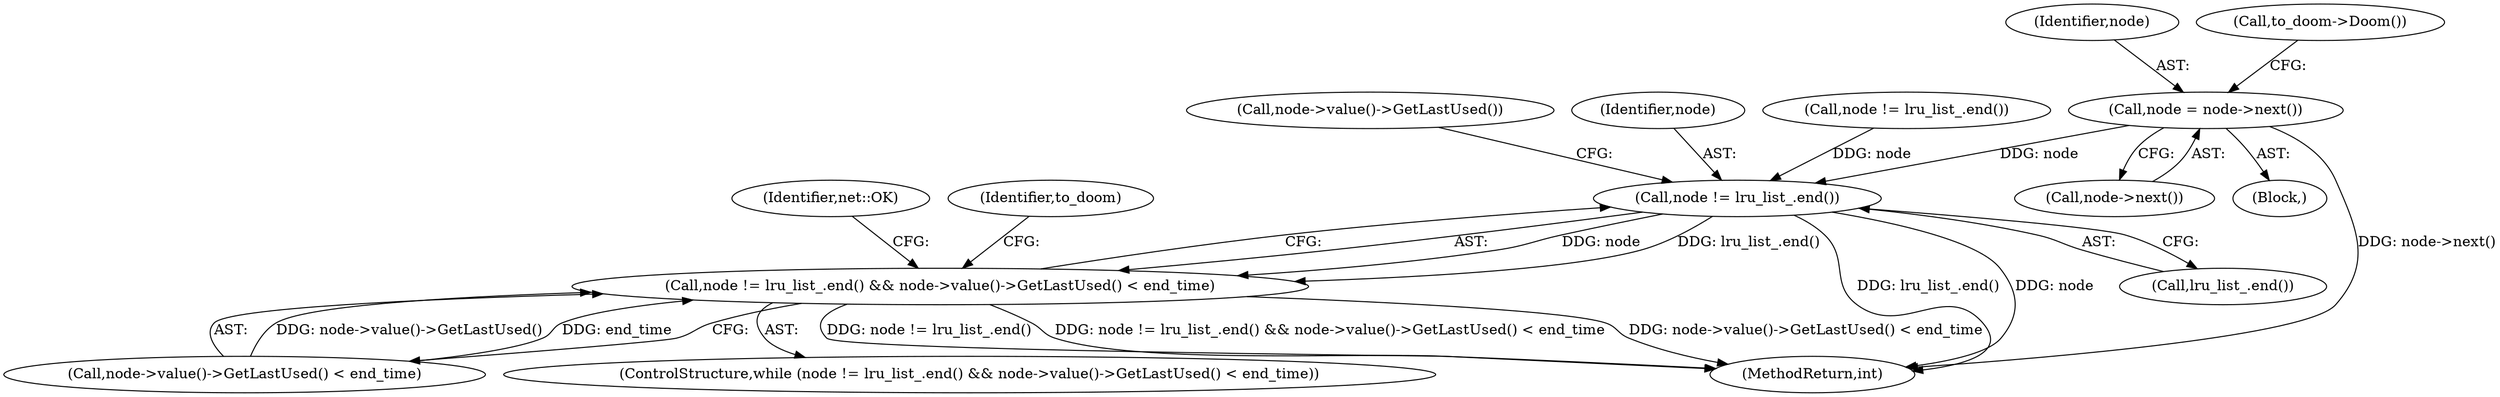 digraph "0_Chrome_9ab771022535b499e4d7a7f12fa6c60a294f7de4@pointer" {
"1000141" [label="(Call,node = node->next())"];
"1000130" [label="(Call,node != lru_list_.end())"];
"1000129" [label="(Call,node != lru_list_.end() && node->value()->GetLastUsed() < end_time)"];
"1000143" [label="(Call,node->next())"];
"1000134" [label="(Call,node->value()->GetLastUsed())"];
"1000136" [label="(Block,)"];
"1000131" [label="(Identifier,node)"];
"1000141" [label="(Call,node = node->next())"];
"1000132" [label="(Call,lru_list_.end())"];
"1000119" [label="(Call,node != lru_list_.end())"];
"1000147" [label="(MethodReturn,int)"];
"1000142" [label="(Identifier,node)"];
"1000146" [label="(Identifier,net::OK)"];
"1000139" [label="(Identifier,to_doom)"];
"1000129" [label="(Call,node != lru_list_.end() && node->value()->GetLastUsed() < end_time)"];
"1000128" [label="(ControlStructure,while (node != lru_list_.end() && node->value()->GetLastUsed() < end_time))"];
"1000133" [label="(Call,node->value()->GetLastUsed() < end_time)"];
"1000144" [label="(Call,to_doom->Doom())"];
"1000130" [label="(Call,node != lru_list_.end())"];
"1000141" -> "1000136"  [label="AST: "];
"1000141" -> "1000143"  [label="CFG: "];
"1000142" -> "1000141"  [label="AST: "];
"1000143" -> "1000141"  [label="AST: "];
"1000144" -> "1000141"  [label="CFG: "];
"1000141" -> "1000147"  [label="DDG: node->next()"];
"1000141" -> "1000130"  [label="DDG: node"];
"1000130" -> "1000129"  [label="AST: "];
"1000130" -> "1000132"  [label="CFG: "];
"1000131" -> "1000130"  [label="AST: "];
"1000132" -> "1000130"  [label="AST: "];
"1000134" -> "1000130"  [label="CFG: "];
"1000129" -> "1000130"  [label="CFG: "];
"1000130" -> "1000147"  [label="DDG: lru_list_.end()"];
"1000130" -> "1000147"  [label="DDG: node"];
"1000130" -> "1000129"  [label="DDG: node"];
"1000130" -> "1000129"  [label="DDG: lru_list_.end()"];
"1000119" -> "1000130"  [label="DDG: node"];
"1000129" -> "1000128"  [label="AST: "];
"1000129" -> "1000133"  [label="CFG: "];
"1000133" -> "1000129"  [label="AST: "];
"1000139" -> "1000129"  [label="CFG: "];
"1000146" -> "1000129"  [label="CFG: "];
"1000129" -> "1000147"  [label="DDG: node != lru_list_.end()"];
"1000129" -> "1000147"  [label="DDG: node != lru_list_.end() && node->value()->GetLastUsed() < end_time"];
"1000129" -> "1000147"  [label="DDG: node->value()->GetLastUsed() < end_time"];
"1000133" -> "1000129"  [label="DDG: node->value()->GetLastUsed()"];
"1000133" -> "1000129"  [label="DDG: end_time"];
}
